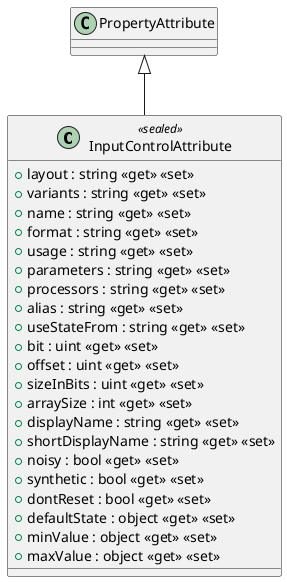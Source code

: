 @startuml
class InputControlAttribute <<sealed>> {
    + layout : string <<get>> <<set>>
    + variants : string <<get>> <<set>>
    + name : string <<get>> <<set>>
    + format : string <<get>> <<set>>
    + usage : string <<get>> <<set>>
    + parameters : string <<get>> <<set>>
    + processors : string <<get>> <<set>>
    + alias : string <<get>> <<set>>
    + useStateFrom : string <<get>> <<set>>
    + bit : uint <<get>> <<set>>
    + offset : uint <<get>> <<set>>
    + sizeInBits : uint <<get>> <<set>>
    + arraySize : int <<get>> <<set>>
    + displayName : string <<get>> <<set>>
    + shortDisplayName : string <<get>> <<set>>
    + noisy : bool <<get>> <<set>>
    + synthetic : bool <<get>> <<set>>
    + dontReset : bool <<get>> <<set>>
    + defaultState : object <<get>> <<set>>
    + minValue : object <<get>> <<set>>
    + maxValue : object <<get>> <<set>>
}
PropertyAttribute <|-- InputControlAttribute
@enduml
